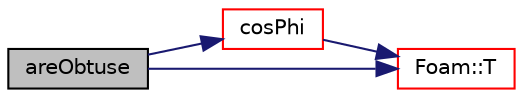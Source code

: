 digraph "areObtuse"
{
  bgcolor="transparent";
  edge [fontname="Helvetica",fontsize="10",labelfontname="Helvetica",labelfontsize="10"];
  node [fontname="Helvetica",fontsize="10",shape=record];
  rankdir="LR";
  Node1 [label="areObtuse",height=0.2,width=0.4,color="black", fillcolor="grey75", style="filled", fontcolor="black"];
  Node1 -> Node2 [color="midnightblue",fontsize="10",style="solid",fontname="Helvetica"];
  Node2 [label="cosPhi",height=0.2,width=0.4,color="red",URL="$a10984.html#a044bf851e38a97159c6db0f489a67522",tooltip="Calculate angle between a and b in radians. "];
  Node2 -> Node3 [color="midnightblue",fontsize="10",style="solid",fontname="Helvetica"];
  Node3 [label="Foam::T",height=0.2,width=0.4,color="red",URL="$a10887.html#ae57fda0abb14bb0944947c463c6e09d4"];
  Node1 -> Node3 [color="midnightblue",fontsize="10",style="solid",fontname="Helvetica"];
}
